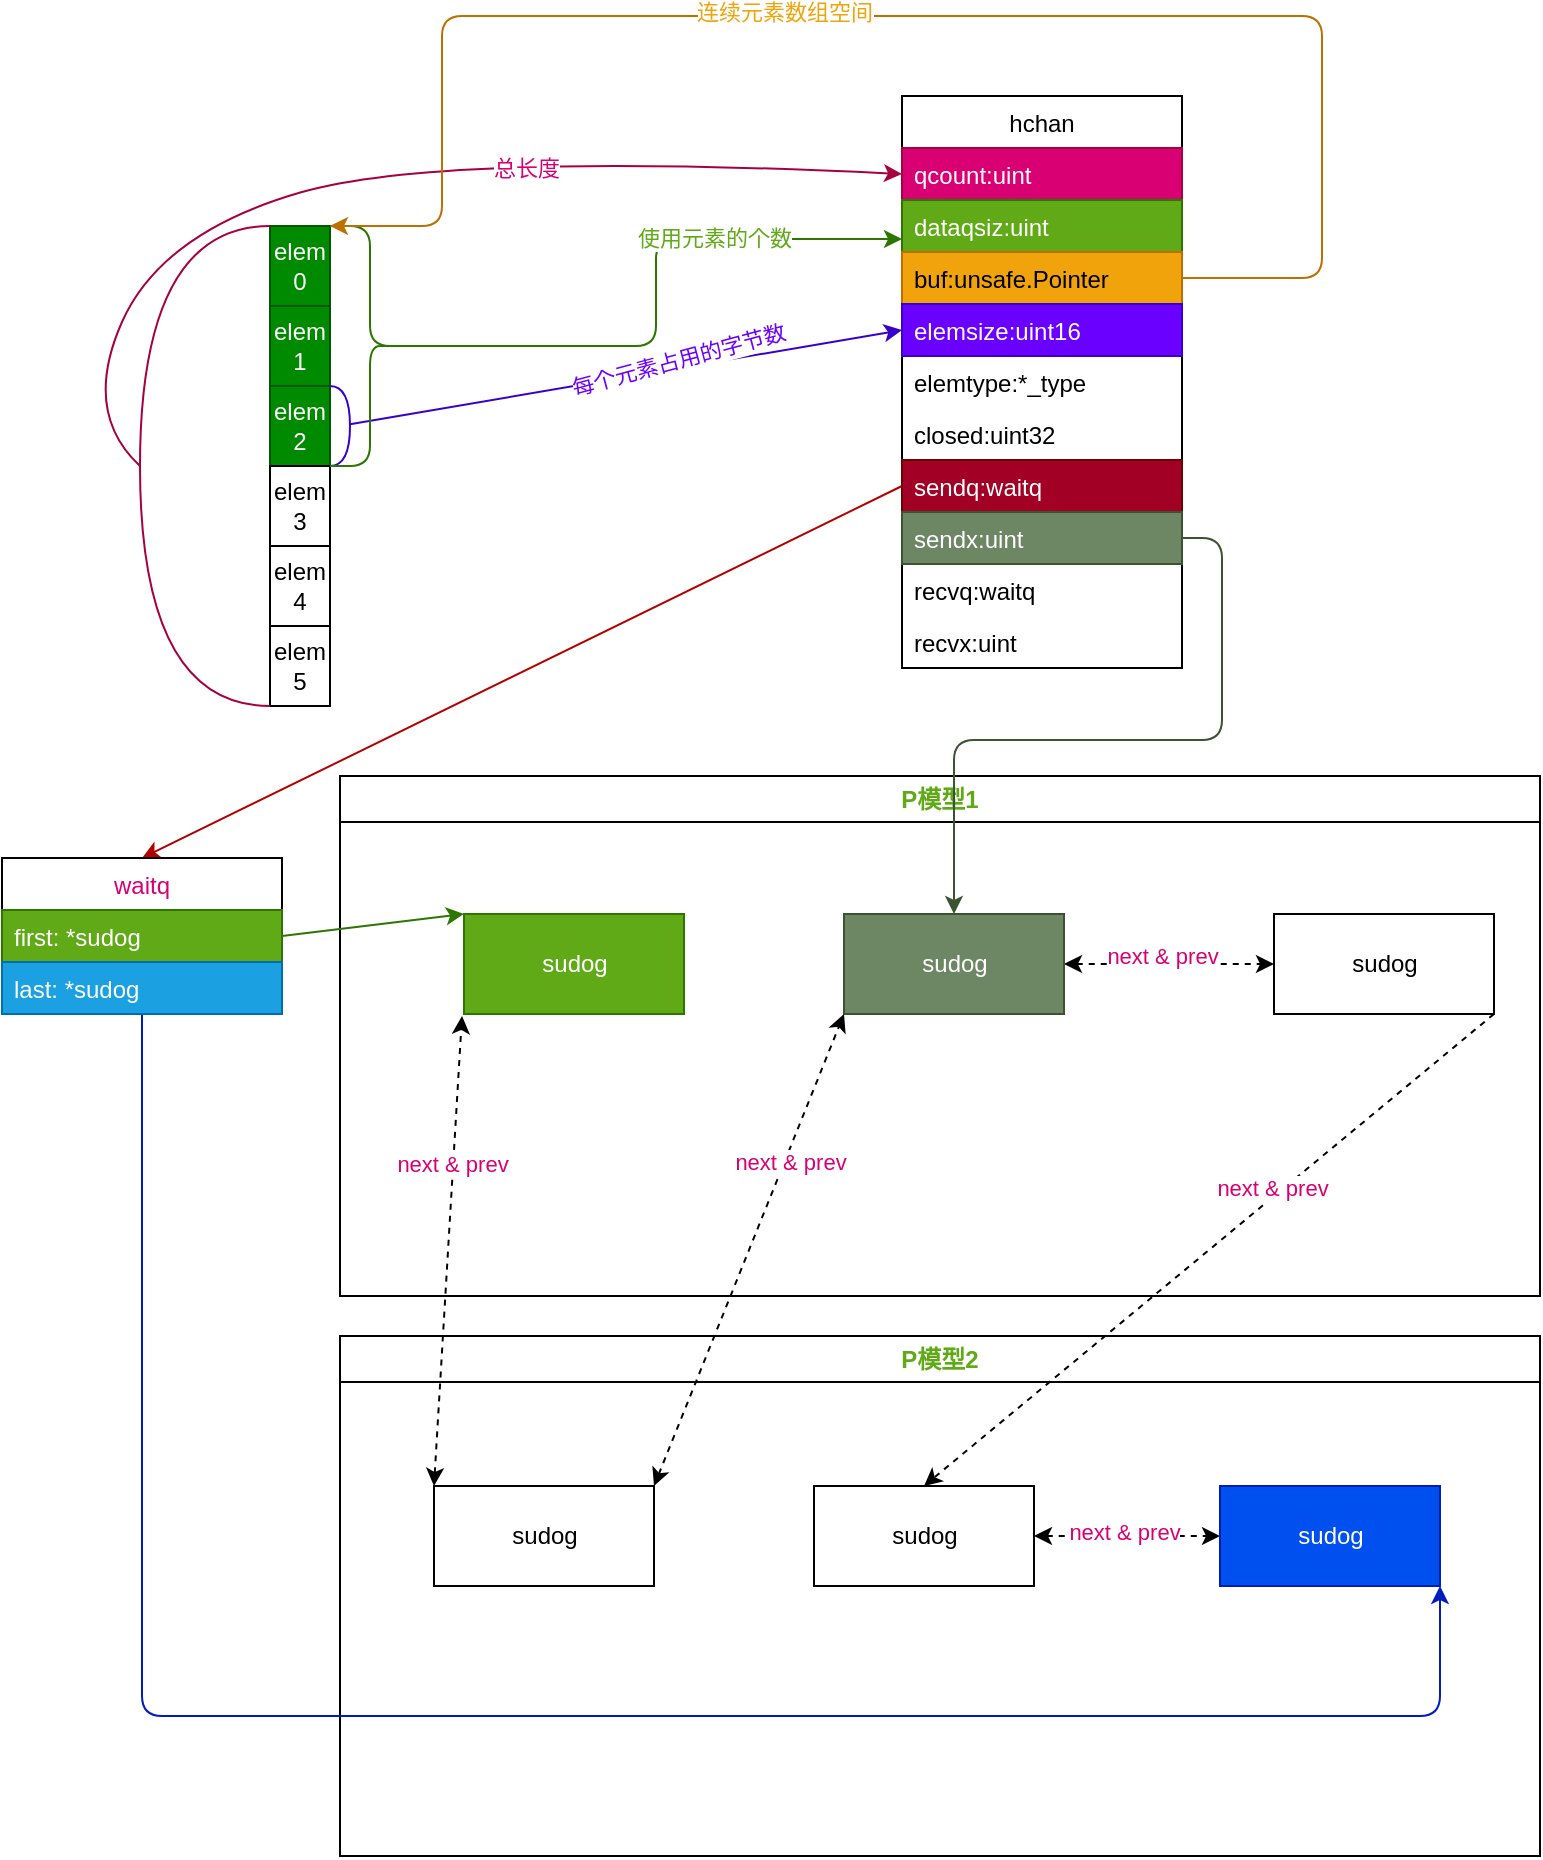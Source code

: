 <mxfile>
    <diagram id="WDkU8KFAC-UtbJhH_Lmu" name="第 1 页">
        <mxGraphModel dx="865" dy="520" grid="1" gridSize="10" guides="1" tooltips="1" connect="1" arrows="1" fold="1" page="1" pageScale="1" pageWidth="850" pageHeight="1100" math="0" shadow="0">
            <root>
                <mxCell id="0"/>
                <mxCell id="1" parent="0"/>
                <mxCell id="63" value="elem&lt;br&gt;0" style="rounded=0;whiteSpace=wrap;html=1;fillColor=#008a00;fontColor=#ffffff;strokeColor=#005700;" parent="1" vertex="1">
                    <mxGeometry x="154" y="115" width="30" height="40" as="geometry"/>
                </mxCell>
                <mxCell id="64" value="elem&lt;br&gt;1" style="rounded=0;whiteSpace=wrap;html=1;fillColor=#008a00;fontColor=#ffffff;strokeColor=#005700;" parent="1" vertex="1">
                    <mxGeometry x="154" y="155" width="30" height="40" as="geometry"/>
                </mxCell>
                <mxCell id="65" value="elem&lt;br&gt;2" style="rounded=0;whiteSpace=wrap;html=1;fillColor=#008a00;fontColor=#ffffff;strokeColor=#005700;" parent="1" vertex="1">
                    <mxGeometry x="154" y="195" width="30" height="40" as="geometry"/>
                </mxCell>
                <mxCell id="66" value="elem&lt;br&gt;3" style="rounded=0;whiteSpace=wrap;html=1;" parent="1" vertex="1">
                    <mxGeometry x="154" y="235" width="30" height="40" as="geometry"/>
                </mxCell>
                <mxCell id="67" value="elem&lt;br&gt;4" style="rounded=0;whiteSpace=wrap;html=1;" parent="1" vertex="1">
                    <mxGeometry x="154" y="275" width="30" height="40" as="geometry"/>
                </mxCell>
                <mxCell id="68" value="elem&lt;br&gt;5" style="rounded=0;whiteSpace=wrap;html=1;" parent="1" vertex="1">
                    <mxGeometry x="154" y="315" width="30" height="40" as="geometry"/>
                </mxCell>
                <mxCell id="72" style="edgeStyle=none;html=1;entryX=0;entryY=0.5;entryDx=0;entryDy=0;fillColor=#6a00ff;strokeColor=#3700CC;" parent="1" source="71" target="56" edge="1">
                    <mxGeometry relative="1" as="geometry"/>
                </mxCell>
                <mxCell id="84" value="每个元素占用的字节数" style="edgeLabel;html=1;align=center;verticalAlign=middle;resizable=0;points=[];rotation=-15;fontColor=#6a00ff;" parent="72" vertex="1" connectable="0">
                    <mxGeometry x="0.194" y="4" relative="1" as="geometry">
                        <mxPoint as="offset"/>
                    </mxGeometry>
                </mxCell>
                <mxCell id="71" value="" style="shape=requiredInterface;html=1;verticalLabelPosition=bottom;sketch=0;fillColor=#6a00ff;fontColor=#ffffff;strokeColor=#3700CC;" parent="1" vertex="1">
                    <mxGeometry x="184" y="195" width="10" height="40" as="geometry"/>
                </mxCell>
                <mxCell id="77" value="" style="shape=requiredInterface;html=1;verticalLabelPosition=bottom;sketch=0;fillColor=#d80073;fontColor=#ffffff;strokeColor=#A50040;direction=west;" parent="1" vertex="1">
                    <mxGeometry x="89" y="115" width="65" height="240" as="geometry"/>
                </mxCell>
                <mxCell id="90" value="P模型1" style="swimlane;whiteSpace=wrap;html=1;fontColor=#60a917;movable=1;resizable=1;rotatable=1;deletable=1;editable=1;connectable=1;" parent="1" vertex="1">
                    <mxGeometry x="189" y="390" width="600" height="260" as="geometry"/>
                </mxCell>
                <mxCell id="98" value="sudog" style="html=1;fontColor=#ffffff;fillColor=#60a917;strokeColor=#2D7600;" parent="90" vertex="1">
                    <mxGeometry x="62" y="69" width="110" height="50" as="geometry"/>
                </mxCell>
                <mxCell id="104" value="" style="edgeStyle=none;html=1;fontColor=#d80073;dashed=1;startArrow=classic;startFill=1;" parent="90" source="99" target="103" edge="1">
                    <mxGeometry relative="1" as="geometry"/>
                </mxCell>
                <mxCell id="105" value="next &amp;amp; prev" style="edgeLabel;html=1;align=center;verticalAlign=middle;resizable=0;points=[];fontColor=#d80073;" parent="104" vertex="1" connectable="0">
                    <mxGeometry x="-0.25" y="4" relative="1" as="geometry">
                        <mxPoint x="9" as="offset"/>
                    </mxGeometry>
                </mxCell>
                <mxCell id="99" value="sudog" style="html=1;fontColor=#ffffff;fillColor=#6d8764;strokeColor=#3A5431;" parent="90" vertex="1">
                    <mxGeometry x="252" y="69" width="110" height="50" as="geometry"/>
                </mxCell>
                <mxCell id="103" value="sudog" style="html=1;" parent="90" vertex="1">
                    <mxGeometry x="467" y="69" width="110" height="50" as="geometry"/>
                </mxCell>
                <mxCell id="91" value="" style="curved=1;endArrow=classic;html=1;fontColor=#60a917;exitX=1;exitY=0.5;exitDx=0;exitDy=0;exitPerimeter=0;entryX=0;entryY=0.5;entryDx=0;entryDy=0;fillColor=#d80073;strokeColor=#A50040;" parent="1" source="77" target="47" edge="1">
                    <mxGeometry width="50" height="50" relative="1" as="geometry">
                        <mxPoint x="60" y="158" as="sourcePoint"/>
                        <mxPoint x="110" y="108" as="targetPoint"/>
                        <Array as="points">
                            <mxPoint x="60" y="208"/>
                            <mxPoint x="100" y="118"/>
                            <mxPoint x="240" y="78"/>
                        </Array>
                    </mxGeometry>
                </mxCell>
                <mxCell id="92" value="总长度" style="edgeLabel;html=1;align=center;verticalAlign=middle;resizable=0;points=[];fontColor=#d80073;" parent="91" vertex="1" connectable="0">
                    <mxGeometry x="0.269" y="-6" relative="1" as="geometry">
                        <mxPoint as="offset"/>
                    </mxGeometry>
                </mxCell>
                <mxCell id="46" value="hchan" style="swimlane;fontStyle=0;childLayout=stackLayout;horizontal=1;startSize=26;fillColor=none;horizontalStack=0;resizeParent=1;resizeParentMax=0;resizeLast=0;collapsible=1;marginBottom=0;" parent="1" vertex="1">
                    <mxGeometry x="470" y="50" width="140" height="286" as="geometry"/>
                </mxCell>
                <mxCell id="47" value="qcount:uint" style="text;strokeColor=#A50040;fillColor=#d80073;align=left;verticalAlign=top;spacingLeft=4;spacingRight=4;overflow=hidden;rotatable=0;points=[[0,0.5],[1,0.5]];portConstraint=eastwest;fontColor=#ffffff;" parent="46" vertex="1">
                    <mxGeometry y="26" width="140" height="26" as="geometry"/>
                </mxCell>
                <mxCell id="48" value="dataqsiz:uint" style="text;strokeColor=#2D7600;fillColor=#60a917;align=left;verticalAlign=top;spacingLeft=4;spacingRight=4;overflow=hidden;rotatable=0;points=[[0,0.5],[1,0.5]];portConstraint=eastwest;fontColor=#ffffff;" parent="46" vertex="1">
                    <mxGeometry y="52" width="140" height="26" as="geometry"/>
                </mxCell>
                <mxCell id="49" value="buf:unsafe.Pointer" style="text;align=left;verticalAlign=top;spacingLeft=4;spacingRight=4;overflow=hidden;rotatable=0;points=[[0,0.5],[1,0.5]];portConstraint=eastwest;fillColor=#f0a30a;fontColor=#000000;strokeColor=#BD7000;" parent="46" vertex="1">
                    <mxGeometry y="78" width="140" height="26" as="geometry"/>
                </mxCell>
                <mxCell id="56" value="elemsize:uint16" style="text;strokeColor=#3700CC;fillColor=#6a00ff;align=left;verticalAlign=top;spacingLeft=4;spacingRight=4;overflow=hidden;rotatable=0;points=[[0,0.5],[1,0.5]];portConstraint=eastwest;fontColor=#ffffff;" parent="46" vertex="1">
                    <mxGeometry y="104" width="140" height="26" as="geometry"/>
                </mxCell>
                <mxCell id="59" value="elemtype:*_type" style="text;align=left;verticalAlign=top;spacingLeft=4;spacingRight=4;overflow=hidden;rotatable=0;points=[[0,0.5],[1,0.5]];portConstraint=eastwest;" parent="46" vertex="1">
                    <mxGeometry y="130" width="140" height="26" as="geometry"/>
                </mxCell>
                <mxCell id="58" value="closed:uint32" style="text;strokeColor=none;fillColor=none;align=left;verticalAlign=top;spacingLeft=4;spacingRight=4;overflow=hidden;rotatable=0;points=[[0,0.5],[1,0.5]];portConstraint=eastwest;" parent="46" vertex="1">
                    <mxGeometry y="156" width="140" height="26" as="geometry"/>
                </mxCell>
                <mxCell id="57" value="sendq:waitq" style="text;strokeColor=#6F0000;fillColor=#a20025;align=left;verticalAlign=top;spacingLeft=4;spacingRight=4;overflow=hidden;rotatable=0;points=[[0,0.5],[1,0.5]];portConstraint=eastwest;fontColor=#ffffff;" parent="46" vertex="1">
                    <mxGeometry y="182" width="140" height="26" as="geometry"/>
                </mxCell>
                <mxCell id="61" value="sendx:uint" style="text;strokeColor=#3A5431;fillColor=#6d8764;align=left;verticalAlign=top;spacingLeft=4;spacingRight=4;overflow=hidden;rotatable=0;points=[[0,0.5],[1,0.5]];portConstraint=eastwest;fontColor=#ffffff;" parent="46" vertex="1">
                    <mxGeometry y="208" width="140" height="26" as="geometry"/>
                </mxCell>
                <mxCell id="54" value="recvq:waitq" style="text;align=left;verticalAlign=top;spacingLeft=4;spacingRight=4;overflow=hidden;rotatable=0;points=[[0,0.5],[1,0.5]];portConstraint=eastwest;" parent="46" vertex="1">
                    <mxGeometry y="234" width="140" height="26" as="geometry"/>
                </mxCell>
                <mxCell id="60" value="recvx:uint" style="text;align=left;verticalAlign=top;spacingLeft=4;spacingRight=4;overflow=hidden;rotatable=0;points=[[0,0.5],[1,0.5]];portConstraint=eastwest;" parent="46" vertex="1">
                    <mxGeometry y="260" width="140" height="26" as="geometry"/>
                </mxCell>
                <mxCell id="125" style="edgeStyle=none;html=1;exitX=0;exitY=0.5;exitDx=0;exitDy=0;entryX=0.5;entryY=0;entryDx=0;entryDy=0;fontColor=#d80073;fillColor=#e51400;strokeColor=#B20000;" parent="1" source="57" target="94" edge="1">
                    <mxGeometry relative="1" as="geometry"/>
                </mxCell>
                <mxCell id="127" style="edgeStyle=orthogonalEdgeStyle;html=1;exitX=1;exitY=0.5;exitDx=0;exitDy=0;entryX=0.5;entryY=0;entryDx=0;entryDy=0;fontColor=#d80073;fillColor=#6d8764;strokeColor=#3A5431;" parent="1" source="61" target="99" edge="1">
                    <mxGeometry relative="1" as="geometry">
                        <Array as="points">
                            <mxPoint x="630" y="271"/>
                            <mxPoint x="630" y="372"/>
                            <mxPoint x="496" y="372"/>
                        </Array>
                    </mxGeometry>
                </mxCell>
                <mxCell id="130" value="P模型2" style="swimlane;whiteSpace=wrap;html=1;fontColor=#60a917;movable=1;resizable=1;rotatable=1;deletable=1;editable=1;connectable=1;" parent="1" vertex="1">
                    <mxGeometry x="189" y="670" width="600" height="260" as="geometry"/>
                </mxCell>
                <mxCell id="136" value="sudog" style="html=1;" parent="130" vertex="1">
                    <mxGeometry x="47" y="75" width="110" height="50" as="geometry"/>
                </mxCell>
                <mxCell id="137" value="" style="edgeStyle=none;html=1;fontColor=#d80073;dashed=1;startArrow=classic;startFill=1;" parent="130" source="139" target="142" edge="1">
                    <mxGeometry relative="1" as="geometry"/>
                </mxCell>
                <mxCell id="164" value="next &amp;amp; prev" style="edgeLabel;html=1;align=center;verticalAlign=middle;resizable=0;points=[];fontColor=#d80073;" parent="137" vertex="1" connectable="0">
                    <mxGeometry x="-0.272" y="2" relative="1" as="geometry">
                        <mxPoint x="11" as="offset"/>
                    </mxGeometry>
                </mxCell>
                <mxCell id="139" value="sudog" style="html=1;" parent="130" vertex="1">
                    <mxGeometry x="237" y="75" width="110" height="50" as="geometry"/>
                </mxCell>
                <mxCell id="142" value="sudog" style="html=1;fillColor=#0050ef;fontColor=#ffffff;strokeColor=#001DBC;" parent="130" vertex="1">
                    <mxGeometry x="440" y="75" width="110" height="50" as="geometry"/>
                </mxCell>
                <mxCell id="165" style="edgeStyle=orthogonalEdgeStyle;html=1;exitX=0.5;exitY=1;exitDx=0;exitDy=0;entryX=1;entryY=1;entryDx=0;entryDy=0;fontColor=#d80073;startArrow=none;startFill=0;fillColor=#0050ef;strokeColor=#001DBC;" parent="1" source="94" target="142" edge="1">
                    <mxGeometry relative="1" as="geometry">
                        <Array as="points">
                            <mxPoint x="90" y="860"/>
                            <mxPoint x="739" y="860"/>
                        </Array>
                    </mxGeometry>
                </mxCell>
                <mxCell id="94" value="waitq" style="swimlane;fontStyle=0;childLayout=stackLayout;horizontal=1;startSize=26;fillColor=none;horizontalStack=0;resizeParent=1;resizeParentMax=0;resizeLast=0;collapsible=1;marginBottom=0;fontColor=#d80073;" parent="1" vertex="1">
                    <mxGeometry x="20" y="431" width="140" height="78" as="geometry"/>
                </mxCell>
                <mxCell id="95" value="first: *sudog" style="text;strokeColor=#2D7600;fillColor=#60a917;align=left;verticalAlign=top;spacingLeft=4;spacingRight=4;overflow=hidden;rotatable=0;points=[[0,0.5],[1,0.5]];portConstraint=eastwest;fontColor=#ffffff;" parent="94" vertex="1">
                    <mxGeometry y="26" width="140" height="26" as="geometry"/>
                </mxCell>
                <mxCell id="96" value="last: *sudog" style="text;strokeColor=#006EAF;fillColor=#1ba1e2;align=left;verticalAlign=top;spacingLeft=4;spacingRight=4;overflow=hidden;rotatable=0;points=[[0,0.5],[1,0.5]];portConstraint=eastwest;fontColor=#ffffff;" parent="94" vertex="1">
                    <mxGeometry y="52" width="140" height="26" as="geometry"/>
                </mxCell>
                <mxCell id="123" style="edgeStyle=none;html=1;entryX=0;entryY=0;entryDx=0;entryDy=0;fontColor=#d80073;fillColor=#60a917;strokeColor=#2D7600;exitX=1;exitY=0.5;exitDx=0;exitDy=0;" parent="1" source="94" target="98" edge="1">
                    <mxGeometry relative="1" as="geometry">
                        <mxPoint x="179" y="470" as="sourcePoint"/>
                    </mxGeometry>
                </mxCell>
                <mxCell id="156" style="edgeStyle=none;html=1;exitX=1;exitY=1;exitDx=0;exitDy=0;entryX=0.5;entryY=0;entryDx=0;entryDy=0;dashed=1;fontColor=#d80073;" parent="1" source="103" target="139" edge="1">
                    <mxGeometry relative="1" as="geometry"/>
                </mxCell>
                <mxCell id="163" value="next &amp;amp; prev" style="edgeLabel;html=1;align=center;verticalAlign=middle;resizable=0;points=[];fontColor=#d80073;" parent="156" vertex="1" connectable="0">
                    <mxGeometry x="-0.236" y="-4" relative="1" as="geometry">
                        <mxPoint as="offset"/>
                    </mxGeometry>
                </mxCell>
                <mxCell id="158" value="" style="endArrow=classic;startArrow=classic;html=1;dashed=1;fontColor=#d80073;exitX=0;exitY=0;exitDx=0;exitDy=0;" parent="1" source="136" edge="1">
                    <mxGeometry width="50" height="50" relative="1" as="geometry">
                        <mxPoint x="340" y="560" as="sourcePoint"/>
                        <mxPoint x="250" y="510" as="targetPoint"/>
                    </mxGeometry>
                </mxCell>
                <mxCell id="159" value="next &amp;amp; prev" style="edgeLabel;html=1;align=center;verticalAlign=middle;resizable=0;points=[];fontColor=#d80073;" parent="158" vertex="1" connectable="0">
                    <mxGeometry x="0.369" y="1" relative="1" as="geometry">
                        <mxPoint as="offset"/>
                    </mxGeometry>
                </mxCell>
                <mxCell id="160" value="next &amp;amp; prev" style="edgeLabel;html=1;align=center;verticalAlign=middle;resizable=0;points=[];fontColor=#d80073;" parent="158" vertex="1" connectable="0">
                    <mxGeometry x="0.369" y="1" relative="1" as="geometry">
                        <mxPoint as="offset"/>
                    </mxGeometry>
                </mxCell>
                <mxCell id="161" style="edgeStyle=none;html=1;exitX=1;exitY=0;exitDx=0;exitDy=0;entryX=0;entryY=1;entryDx=0;entryDy=0;dashed=1;fontColor=#d80073;startArrow=classic;startFill=1;" parent="1" source="136" target="99" edge="1">
                    <mxGeometry relative="1" as="geometry"/>
                </mxCell>
                <mxCell id="162" value="next &amp;amp; prev" style="edgeLabel;html=1;align=center;verticalAlign=middle;resizable=0;points=[];fontColor=#d80073;" parent="161" vertex="1" connectable="0">
                    <mxGeometry x="0.378" y="-1" relative="1" as="geometry">
                        <mxPoint x="1" as="offset"/>
                    </mxGeometry>
                </mxCell>
                <mxCell id="168" style="edgeStyle=orthogonalEdgeStyle;html=1;exitX=0.1;exitY=0.5;exitDx=0;exitDy=0;exitPerimeter=0;entryX=0;entryY=0.25;entryDx=0;entryDy=0;fontColor=#d80073;startArrow=none;startFill=0;fillColor=#60a917;strokeColor=#2D7600;" parent="1" source="166" target="46" edge="1">
                    <mxGeometry relative="1" as="geometry"/>
                </mxCell>
                <mxCell id="169" value="使用元素的个数" style="edgeLabel;html=1;align=center;verticalAlign=middle;resizable=0;points=[];fontColor=#60a917;" parent="168" vertex="1" connectable="0">
                    <mxGeometry x="0.379" y="1" relative="1" as="geometry">
                        <mxPoint as="offset"/>
                    </mxGeometry>
                </mxCell>
                <mxCell id="166" value="" style="shape=curlyBracket;whiteSpace=wrap;html=1;rounded=1;flipH=1;labelPosition=right;verticalLabelPosition=middle;align=left;verticalAlign=middle;fontColor=#ffffff;fillColor=#60a917;strokeColor=#2D7600;" parent="1" vertex="1">
                    <mxGeometry x="184" y="115" width="40" height="120" as="geometry"/>
                </mxCell>
                <mxCell id="172" style="edgeStyle=orthogonalEdgeStyle;html=1;exitX=1;exitY=0.5;exitDx=0;exitDy=0;fontColor=#60a917;startArrow=none;startFill=0;entryX=1;entryY=0;entryDx=0;entryDy=0;fillColor=#f0a30a;strokeColor=#BD7000;" parent="1" source="49" target="63" edge="1">
                    <mxGeometry relative="1" as="geometry">
                        <mxPoint x="180" y="60" as="targetPoint"/>
                        <Array as="points">
                            <mxPoint x="680" y="141"/>
                            <mxPoint x="680" y="10"/>
                            <mxPoint x="240" y="10"/>
                            <mxPoint x="240" y="115"/>
                        </Array>
                    </mxGeometry>
                </mxCell>
                <mxCell id="173" value="连续元素数组空间" style="edgeLabel;html=1;align=center;verticalAlign=middle;resizable=0;points=[];fontColor=#f0a30a;" parent="172" vertex="1" connectable="0">
                    <mxGeometry x="0.175" y="-2" relative="1" as="geometry">
                        <mxPoint x="1" as="offset"/>
                    </mxGeometry>
                </mxCell>
            </root>
        </mxGraphModel>
    </diagram>
</mxfile>